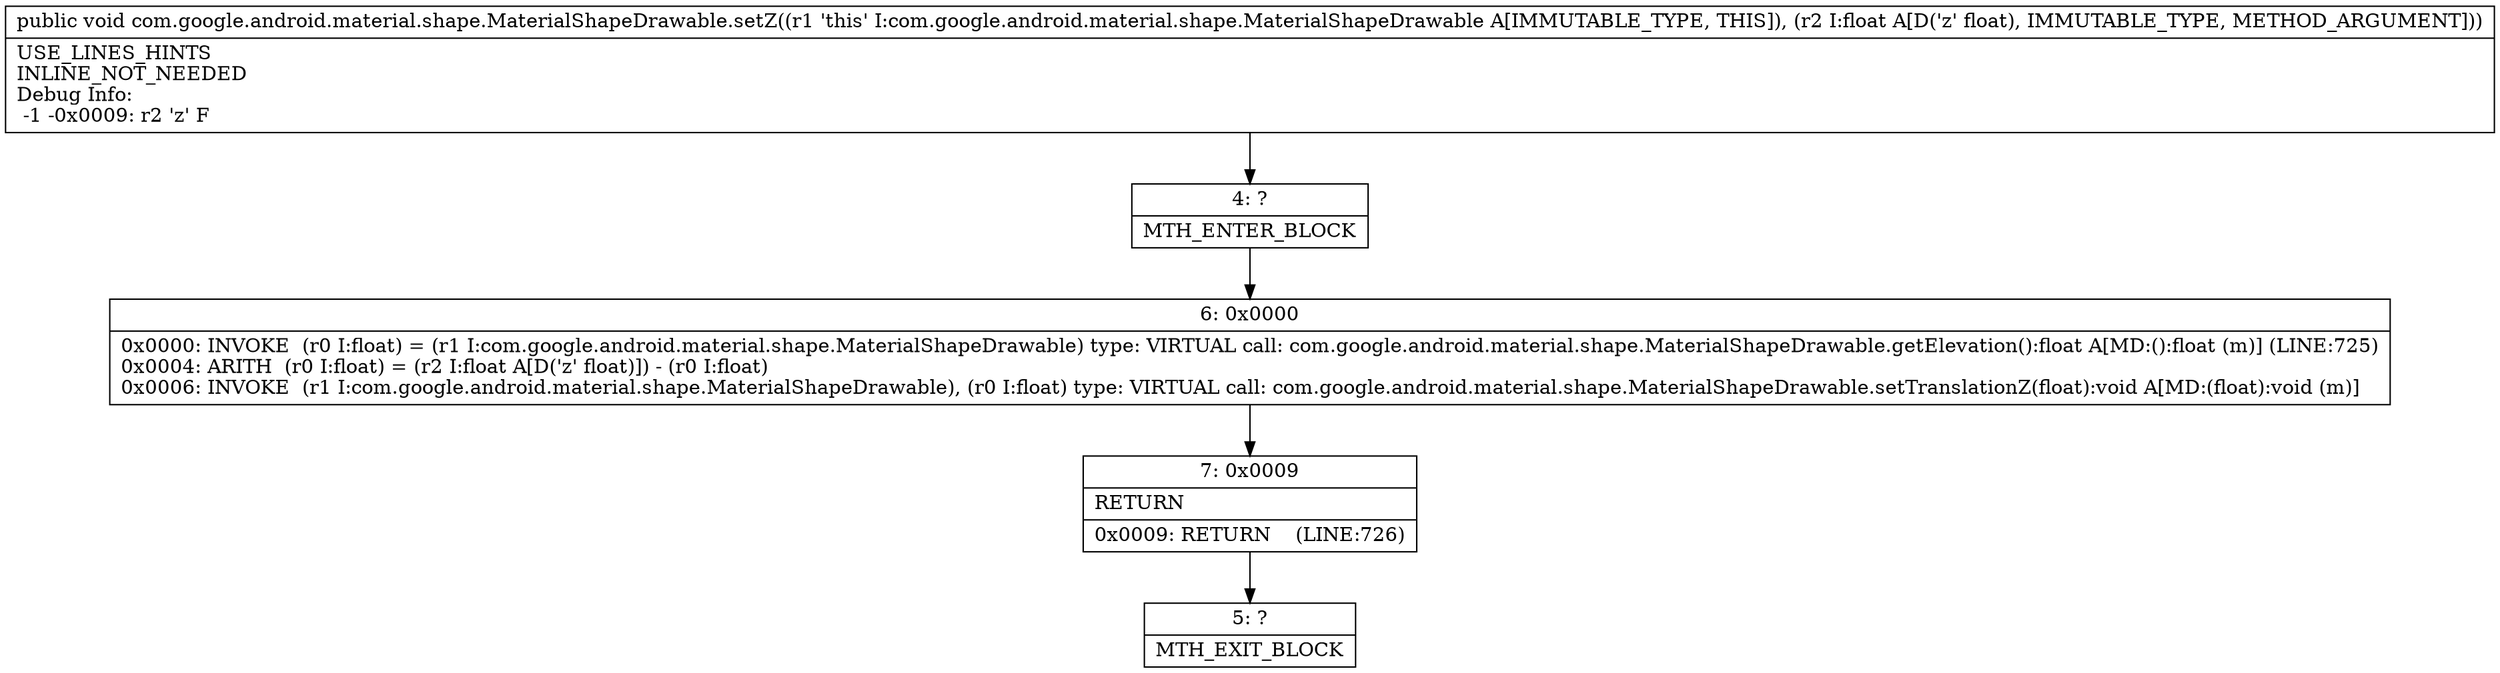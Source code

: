 digraph "CFG forcom.google.android.material.shape.MaterialShapeDrawable.setZ(F)V" {
Node_4 [shape=record,label="{4\:\ ?|MTH_ENTER_BLOCK\l}"];
Node_6 [shape=record,label="{6\:\ 0x0000|0x0000: INVOKE  (r0 I:float) = (r1 I:com.google.android.material.shape.MaterialShapeDrawable) type: VIRTUAL call: com.google.android.material.shape.MaterialShapeDrawable.getElevation():float A[MD:():float (m)] (LINE:725)\l0x0004: ARITH  (r0 I:float) = (r2 I:float A[D('z' float)]) \- (r0 I:float) \l0x0006: INVOKE  (r1 I:com.google.android.material.shape.MaterialShapeDrawable), (r0 I:float) type: VIRTUAL call: com.google.android.material.shape.MaterialShapeDrawable.setTranslationZ(float):void A[MD:(float):void (m)]\l}"];
Node_7 [shape=record,label="{7\:\ 0x0009|RETURN\l|0x0009: RETURN    (LINE:726)\l}"];
Node_5 [shape=record,label="{5\:\ ?|MTH_EXIT_BLOCK\l}"];
MethodNode[shape=record,label="{public void com.google.android.material.shape.MaterialShapeDrawable.setZ((r1 'this' I:com.google.android.material.shape.MaterialShapeDrawable A[IMMUTABLE_TYPE, THIS]), (r2 I:float A[D('z' float), IMMUTABLE_TYPE, METHOD_ARGUMENT]))  | USE_LINES_HINTS\lINLINE_NOT_NEEDED\lDebug Info:\l  \-1 \-0x0009: r2 'z' F\l}"];
MethodNode -> Node_4;Node_4 -> Node_6;
Node_6 -> Node_7;
Node_7 -> Node_5;
}

